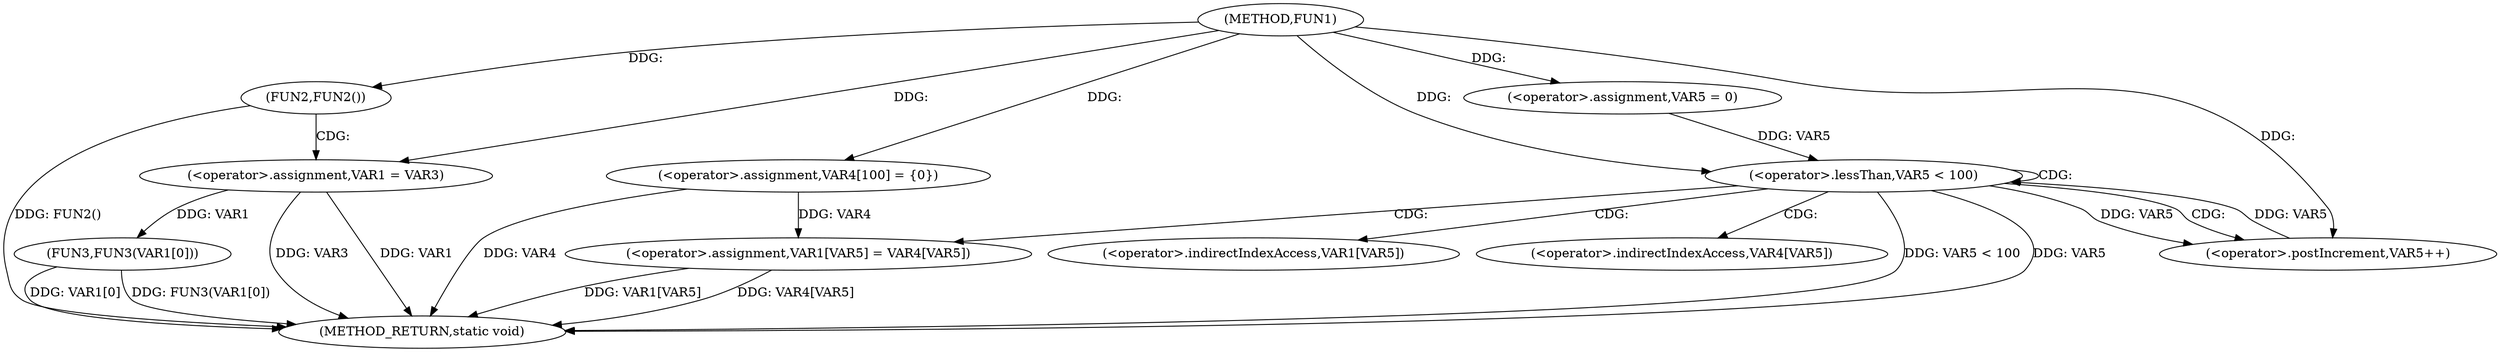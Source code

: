 digraph FUN1 {  
"1000100" [label = "(METHOD,FUN1)" ]
"1000138" [label = "(METHOD_RETURN,static void)" ]
"1000106" [label = "(FUN2,FUN2())" ]
"1000108" [label = "(<operator>.assignment,VAR1 = VAR3)" ]
"1000113" [label = "(<operator>.assignment,VAR4[100] = {0})" ]
"1000118" [label = "(<operator>.assignment,VAR5 = 0)" ]
"1000121" [label = "(<operator>.lessThan,VAR5 < 100)" ]
"1000124" [label = "(<operator>.postIncrement,VAR5++)" ]
"1000127" [label = "(<operator>.assignment,VAR1[VAR5] = VAR4[VAR5])" ]
"1000134" [label = "(FUN3,FUN3(VAR1[0]))" ]
"1000128" [label = "(<operator>.indirectIndexAccess,VAR1[VAR5])" ]
"1000131" [label = "(<operator>.indirectIndexAccess,VAR4[VAR5])" ]
  "1000113" -> "1000138"  [ label = "DDG: VAR4"] 
  "1000134" -> "1000138"  [ label = "DDG: FUN3(VAR1[0])"] 
  "1000121" -> "1000138"  [ label = "DDG: VAR5 < 100"] 
  "1000121" -> "1000138"  [ label = "DDG: VAR5"] 
  "1000127" -> "1000138"  [ label = "DDG: VAR1[VAR5]"] 
  "1000134" -> "1000138"  [ label = "DDG: VAR1[0]"] 
  "1000108" -> "1000138"  [ label = "DDG: VAR3"] 
  "1000106" -> "1000138"  [ label = "DDG: FUN2()"] 
  "1000108" -> "1000138"  [ label = "DDG: VAR1"] 
  "1000127" -> "1000138"  [ label = "DDG: VAR4[VAR5]"] 
  "1000100" -> "1000106"  [ label = "DDG: "] 
  "1000100" -> "1000108"  [ label = "DDG: "] 
  "1000100" -> "1000113"  [ label = "DDG: "] 
  "1000100" -> "1000118"  [ label = "DDG: "] 
  "1000124" -> "1000121"  [ label = "DDG: VAR5"] 
  "1000118" -> "1000121"  [ label = "DDG: VAR5"] 
  "1000100" -> "1000121"  [ label = "DDG: "] 
  "1000121" -> "1000124"  [ label = "DDG: VAR5"] 
  "1000100" -> "1000124"  [ label = "DDG: "] 
  "1000113" -> "1000127"  [ label = "DDG: VAR4"] 
  "1000108" -> "1000134"  [ label = "DDG: VAR1"] 
  "1000106" -> "1000108"  [ label = "CDG: "] 
  "1000121" -> "1000128"  [ label = "CDG: "] 
  "1000121" -> "1000121"  [ label = "CDG: "] 
  "1000121" -> "1000124"  [ label = "CDG: "] 
  "1000121" -> "1000131"  [ label = "CDG: "] 
  "1000121" -> "1000127"  [ label = "CDG: "] 
}
